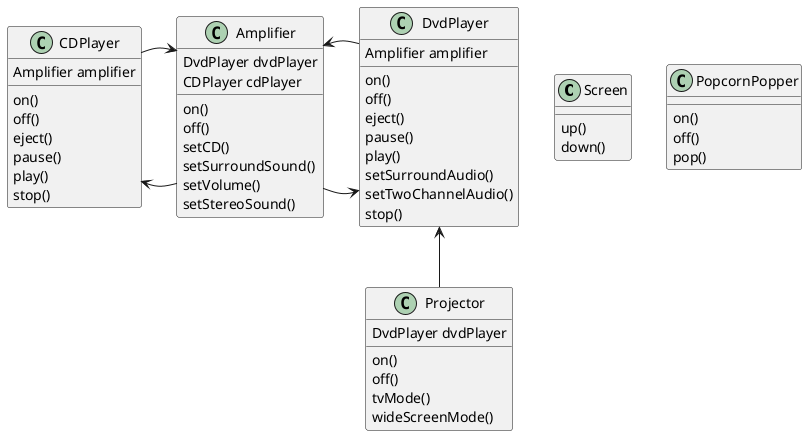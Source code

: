 @startuml
class Screen{
    up()
    down()
}

class Projector{
    DvdPlayer dvdPlayer
    on()
    off()
    tvMode()
    wideScreenMode()
}

class DvdPlayer{
    Amplifier amplifier
    on()
    off()
    eject()
    pause()
    play()
    setSurroundAudio()
    setTwoChannelAudio()
    stop()
}

class PopcornPopper{
    on()
    off()
    pop()
}

class CDPlayer{
    Amplifier amplifier
    on()
    off()
    eject()
    pause()
    play()
    stop()
}

class Amplifier{
    DvdPlayer dvdPlayer
    CDPlayer cdPlayer
    on()
    off()
    setCD()
    setSurroundSound()
    setVolume()
    setStereoSound()
}

Projector -up-> DvdPlayer
Amplifier -right-> DvdPlayer
DvdPlayer -left-> Amplifier
Amplifier -left-> CDPlayer
CDPlayer -right-> Amplifier
@enduml